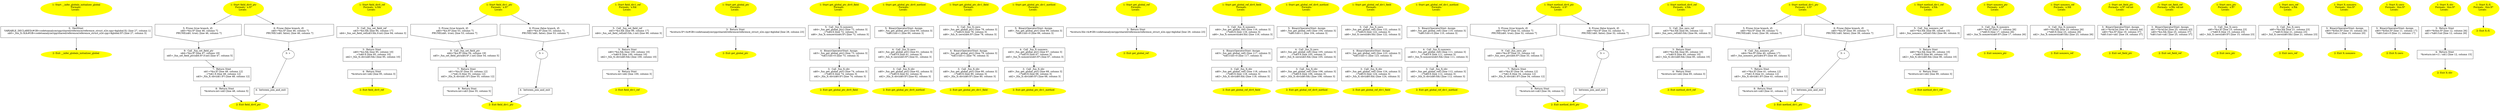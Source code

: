 /* @generated */
digraph cfg {
"__infer_globals_initializer_globa.bdc08c089842ce08_1" [label="1: Start __infer_globals_initializer_global\nFormals: \nLocals:  \n  " color=yellow style=filled]
	

	 "__infer_globals_initializer_globa.bdc08c089842ce08_1" -> "__infer_globals_initializer_globa.bdc08c089842ce08_3" ;
"__infer_globals_initializer_globa.bdc08c089842ce08_2" [label="2: Exit __infer_globals_initializer_global \n  " color=yellow style=filled]
	

"__infer_globals_initializer_globa.bdc08c089842ce08_3" [label="3:  DeclStmt \n   VARIABLE_DECLARED(#GB<codetoanalyze/cpp/shared/reference/reference_struct_e2e.cpp>$global:X); [line 27, column 1]\n  n$0=_fun_X::X(&#GB<codetoanalyze/cpp/shared/reference/reference_struct_e2e.cpp>$global:X*) [line 27, column 3]\n " shape="box"]
	

	 "__infer_globals_initializer_globa.bdc08c089842ce08_3" -> "__infer_globals_initializer_globa.bdc08c089842ce08_2" ;
"field_div0_ptr#255578158174435732.4ee118b9c5178d1d_1" [label="1: Start field_div0_ptr\nFormals:  x:X*\nLocals:  \n  " color=yellow style=filled]
	

	 "field_div0_ptr#255578158174435732.4ee118b9c5178d1d_1" -> "field_div0_ptr#255578158174435732.4ee118b9c5178d1d_5" ;
	 "field_div0_ptr#255578158174435732.4ee118b9c5178d1d_1" -> "field_div0_ptr#255578158174435732.4ee118b9c5178d1d_6" ;
"field_div0_ptr#255578158174435732.4ee118b9c5178d1d_2" [label="2: Exit field_div0_ptr \n  " color=yellow style=filled]
	

"field_div0_ptr#255578158174435732.4ee118b9c5178d1d_3" [label="3: + \n  " ]
	

	 "field_div0_ptr#255578158174435732.4ee118b9c5178d1d_3" -> "field_div0_ptr#255578158174435732.4ee118b9c5178d1d_4" ;
"field_div0_ptr#255578158174435732.4ee118b9c5178d1d_4" [label="4:  between_join_and_exit \n  " shape="box"]
	

	 "field_div0_ptr#255578158174435732.4ee118b9c5178d1d_4" -> "field_div0_ptr#255578158174435732.4ee118b9c5178d1d_2" ;
"field_div0_ptr#255578158174435732.4ee118b9c5178d1d_5" [label="5: Prune (true branch, if) \n   n$0=*&x:X* [line 46, column 7]\n  PRUNE(n$0, true); [line 46, column 7]\n " shape="invhouse"]
	

	 "field_div0_ptr#255578158174435732.4ee118b9c5178d1d_5" -> "field_div0_ptr#255578158174435732.4ee118b9c5178d1d_9" ;
"field_div0_ptr#255578158174435732.4ee118b9c5178d1d_6" [label="6: Prune (false branch, if) \n   n$0=*&x:X* [line 46, column 7]\n  PRUNE(!n$0, false); [line 46, column 7]\n " shape="invhouse"]
	

	 "field_div0_ptr#255578158174435732.4ee118b9c5178d1d_6" -> "field_div0_ptr#255578158174435732.4ee118b9c5178d1d_3" ;
"field_div0_ptr#255578158174435732.4ee118b9c5178d1d_7" [label="7:  Return Stmt \n   n$1=*&x:X* [line 48, column 12]\n  _=*n$1:X [line 48, column 12]\n  n$3=_fun_X::div(n$1:X*) [line 48, column 12]\n " shape="box"]
	

	 "field_div0_ptr#255578158174435732.4ee118b9c5178d1d_7" -> "field_div0_ptr#255578158174435732.4ee118b9c5178d1d_8" ;
"field_div0_ptr#255578158174435732.4ee118b9c5178d1d_8" [label="8:  Return Stmt \n   *&return:int=n$3 [line 48, column 5]\n " shape="box"]
	

	 "field_div0_ptr#255578158174435732.4ee118b9c5178d1d_8" -> "field_div0_ptr#255578158174435732.4ee118b9c5178d1d_2" ;
"field_div0_ptr#255578158174435732.4ee118b9c5178d1d_9" [label="9:  Call _fun_set_field_ptr \n   n$4=*&x:X* [line 47, column 19]\n  n$5=_fun_set_field_ptr(n$4:X*,0:int) [line 47, column 5]\n " shape="box"]
	

	 "field_div0_ptr#255578158174435732.4ee118b9c5178d1d_9" -> "field_div0_ptr#255578158174435732.4ee118b9c5178d1d_7" ;
"field_div0_ref#117238048226305489.b7eb5245bed0a75c_1" [label="1: Start field_div0_ref\nFormals:  x:X&\nLocals:  \n  " color=yellow style=filled]
	

	 "field_div0_ref#117238048226305489.b7eb5245bed0a75c_1" -> "field_div0_ref#117238048226305489.b7eb5245bed0a75c_5" ;
"field_div0_ref#117238048226305489.b7eb5245bed0a75c_2" [label="2: Exit field_div0_ref \n  " color=yellow style=filled]
	

"field_div0_ref#117238048226305489.b7eb5245bed0a75c_3" [label="3:  Return Stmt \n   n$0=*&x:X& [line 95, column 10]\n  _=*n$0:X [line 95, column 10]\n  n$2=_fun_X::div(n$0:X&) [line 95, column 10]\n " shape="box"]
	

	 "field_div0_ref#117238048226305489.b7eb5245bed0a75c_3" -> "field_div0_ref#117238048226305489.b7eb5245bed0a75c_4" ;
"field_div0_ref#117238048226305489.b7eb5245bed0a75c_4" [label="4:  Return Stmt \n   *&return:int=n$2 [line 95, column 3]\n " shape="box"]
	

	 "field_div0_ref#117238048226305489.b7eb5245bed0a75c_4" -> "field_div0_ref#117238048226305489.b7eb5245bed0a75c_2" ;
"field_div0_ref#117238048226305489.b7eb5245bed0a75c_5" [label="5:  Call _fun_set_field_ref \n   n$3=*&x:X& [line 94, column 17]\n  n$4=_fun_set_field_ref(n$3:X&,0:int) [line 94, column 3]\n " shape="box"]
	

	 "field_div0_ref#117238048226305489.b7eb5245bed0a75c_5" -> "field_div0_ref#117238048226305489.b7eb5245bed0a75c_3" ;
"field_div1_ptr#104917759261767605.af54450738e6dc82_1" [label="1: Start field_div1_ptr\nFormals:  x:X*\nLocals:  \n  " color=yellow style=filled]
	

	 "field_div1_ptr#104917759261767605.af54450738e6dc82_1" -> "field_div1_ptr#104917759261767605.af54450738e6dc82_5" ;
	 "field_div1_ptr#104917759261767605.af54450738e6dc82_1" -> "field_div1_ptr#104917759261767605.af54450738e6dc82_6" ;
"field_div1_ptr#104917759261767605.af54450738e6dc82_2" [label="2: Exit field_div1_ptr \n  " color=yellow style=filled]
	

"field_div1_ptr#104917759261767605.af54450738e6dc82_3" [label="3: + \n  " ]
	

	 "field_div1_ptr#104917759261767605.af54450738e6dc82_3" -> "field_div1_ptr#104917759261767605.af54450738e6dc82_4" ;
"field_div1_ptr#104917759261767605.af54450738e6dc82_4" [label="4:  between_join_and_exit \n  " shape="box"]
	

	 "field_div1_ptr#104917759261767605.af54450738e6dc82_4" -> "field_div1_ptr#104917759261767605.af54450738e6dc82_2" ;
"field_div1_ptr#104917759261767605.af54450738e6dc82_5" [label="5: Prune (true branch, if) \n   n$0=*&x:X* [line 53, column 7]\n  PRUNE(n$0, true); [line 53, column 7]\n " shape="invhouse"]
	

	 "field_div1_ptr#104917759261767605.af54450738e6dc82_5" -> "field_div1_ptr#104917759261767605.af54450738e6dc82_9" ;
"field_div1_ptr#104917759261767605.af54450738e6dc82_6" [label="6: Prune (false branch, if) \n   n$0=*&x:X* [line 53, column 7]\n  PRUNE(!n$0, false); [line 53, column 7]\n " shape="invhouse"]
	

	 "field_div1_ptr#104917759261767605.af54450738e6dc82_6" -> "field_div1_ptr#104917759261767605.af54450738e6dc82_3" ;
"field_div1_ptr#104917759261767605.af54450738e6dc82_7" [label="7:  Return Stmt \n   n$1=*&x:X* [line 55, column 12]\n  _=*n$1:X [line 55, column 12]\n  n$3=_fun_X::div(n$1:X*) [line 55, column 12]\n " shape="box"]
	

	 "field_div1_ptr#104917759261767605.af54450738e6dc82_7" -> "field_div1_ptr#104917759261767605.af54450738e6dc82_8" ;
"field_div1_ptr#104917759261767605.af54450738e6dc82_8" [label="8:  Return Stmt \n   *&return:int=n$3 [line 55, column 5]\n " shape="box"]
	

	 "field_div1_ptr#104917759261767605.af54450738e6dc82_8" -> "field_div1_ptr#104917759261767605.af54450738e6dc82_2" ;
"field_div1_ptr#104917759261767605.af54450738e6dc82_9" [label="9:  Call _fun_set_field_ptr \n   n$4=*&x:X* [line 54, column 19]\n  n$5=_fun_set_field_ptr(n$4:X*,1:int) [line 54, column 5]\n " shape="box"]
	

	 "field_div1_ptr#104917759261767605.af54450738e6dc82_9" -> "field_div1_ptr#104917759261767605.af54450738e6dc82_7" ;
"field_div1_ref#149971541835733588.5b6e5f87301df190_1" [label="1: Start field_div1_ref\nFormals:  x:X&\nLocals:  \n  " color=yellow style=filled]
	

	 "field_div1_ref#149971541835733588.5b6e5f87301df190_1" -> "field_div1_ref#149971541835733588.5b6e5f87301df190_5" ;
"field_div1_ref#149971541835733588.5b6e5f87301df190_2" [label="2: Exit field_div1_ref \n  " color=yellow style=filled]
	

"field_div1_ref#149971541835733588.5b6e5f87301df190_3" [label="3:  Return Stmt \n   n$0=*&x:X& [line 100, column 10]\n  _=*n$0:X [line 100, column 10]\n  n$2=_fun_X::div(n$0:X&) [line 100, column 10]\n " shape="box"]
	

	 "field_div1_ref#149971541835733588.5b6e5f87301df190_3" -> "field_div1_ref#149971541835733588.5b6e5f87301df190_4" ;
"field_div1_ref#149971541835733588.5b6e5f87301df190_4" [label="4:  Return Stmt \n   *&return:int=n$2 [line 100, column 3]\n " shape="box"]
	

	 "field_div1_ref#149971541835733588.5b6e5f87301df190_4" -> "field_div1_ref#149971541835733588.5b6e5f87301df190_2" ;
"field_div1_ref#149971541835733588.5b6e5f87301df190_5" [label="5:  Call _fun_set_field_ref \n   n$3=*&x:X& [line 99, column 17]\n  n$4=_fun_set_field_ref(n$3:X&,1:int) [line 99, column 3]\n " shape="box"]
	

	 "field_div1_ref#149971541835733588.5b6e5f87301df190_5" -> "field_div1_ref#149971541835733588.5b6e5f87301df190_3" ;
"get_global_ptr#694058346099223463.3d4bb50869af2005_1" [label="1: Start get_global_ptr\nFormals: \nLocals:  \n  " color=yellow style=filled]
	

	 "get_global_ptr#694058346099223463.3d4bb50869af2005_1" -> "get_global_ptr#694058346099223463.3d4bb50869af2005_3" ;
"get_global_ptr#694058346099223463.3d4bb50869af2005_2" [label="2: Exit get_global_ptr \n  " color=yellow style=filled]
	

"get_global_ptr#694058346099223463.3d4bb50869af2005_3" [label="3:  Return Stmt \n   *&return:X*=&#GB<codetoanalyze/cpp/shared/reference/reference_struct_e2e.cpp>$global [line 28, column 23]\n " shape="box"]
	

	 "get_global_ptr#694058346099223463.3d4bb50869af2005_3" -> "get_global_ptr#694058346099223463.3d4bb50869af2005_2" ;
"get_global_ptr_div0_field#8708891.85a5d13d32b9177a_1" [label="1: Start get_global_ptr_div0_field\nFormals: \nLocals:  \n  " color=yellow style=filled]
	

	 "get_global_ptr_div0_field#8708891.85a5d13d32b9177a_1" -> "get_global_ptr_div0_field#8708891.85a5d13d32b9177a_5" ;
"get_global_ptr_div0_field#8708891.85a5d13d32b9177a_2" [label="2: Exit get_global_ptr_div0_field \n  " color=yellow style=filled]
	

"get_global_ptr_div0_field#8708891.85a5d13d32b9177a_3" [label="3:  Call _fun_X::div \n   n$0=_fun_get_global_ptr() [line 74, column 3]\n  _=*n$0:X [line 74, column 3]\n  n$2=_fun_X::div(n$0:X*) [line 74, column 3]\n " shape="box"]
	

	 "get_global_ptr_div0_field#8708891.85a5d13d32b9177a_3" -> "get_global_ptr_div0_field#8708891.85a5d13d32b9177a_2" ;
"get_global_ptr_div0_field#8708891.85a5d13d32b9177a_4" [label="4:  BinaryOperatorStmt: Assign \n   n$3=_fun_get_global_ptr() [line 73, column 3]\n  *n$3.f:int=0 [line 73, column 3]\n " shape="box"]
	

	 "get_global_ptr_div0_field#8708891.85a5d13d32b9177a_4" -> "get_global_ptr_div0_field#8708891.85a5d13d32b9177a_3" ;
"get_global_ptr_div0_field#8708891.85a5d13d32b9177a_5" [label="5:  Call _fun_X::nonzero \n   n$4=_fun_get_global_ptr() [line 72, column 3]\n  _=*n$4:X [line 72, column 3]\n  n$6=_fun_X::nonzero(n$4:X*) [line 72, column 3]\n " shape="box"]
	

	 "get_global_ptr_div0_field#8708891.85a5d13d32b9177a_5" -> "get_global_ptr_div0_field#8708891.85a5d13d32b9177a_4" ;
"get_global_ptr_div0_method#686860.d796dd8227b55f7d_1" [label="1: Start get_global_ptr_div0_method\nFormals: \nLocals:  \n  " color=yellow style=filled]
	

	 "get_global_ptr_div0_method#686860.d796dd8227b55f7d_1" -> "get_global_ptr_div0_method#686860.d796dd8227b55f7d_5" ;
"get_global_ptr_div0_method#686860.d796dd8227b55f7d_2" [label="2: Exit get_global_ptr_div0_method \n  " color=yellow style=filled]
	

"get_global_ptr_div0_method#686860.d796dd8227b55f7d_3" [label="3:  Call _fun_X::div \n   n$0=_fun_get_global_ptr() [line 62, column 3]\n  _=*n$0:X [line 62, column 3]\n  n$2=_fun_X::div(n$0:X*) [line 62, column 3]\n " shape="box"]
	

	 "get_global_ptr_div0_method#686860.d796dd8227b55f7d_3" -> "get_global_ptr_div0_method#686860.d796dd8227b55f7d_2" ;
"get_global_ptr_div0_method#686860.d796dd8227b55f7d_4" [label="4:  Call _fun_X::zero \n   n$3=_fun_get_global_ptr() [line 61, column 3]\n  _=*n$3:X [line 61, column 3]\n  n$5=_fun_X::zero(n$3:X*) [line 61, column 3]\n " shape="box"]
	

	 "get_global_ptr_div0_method#686860.d796dd8227b55f7d_4" -> "get_global_ptr_div0_method#686860.d796dd8227b55f7d_3" ;
"get_global_ptr_div0_method#686860.d796dd8227b55f7d_5" [label="5:  BinaryOperatorStmt: Assign \n   n$6=_fun_get_global_ptr() [line 60, column 3]\n  *n$6.f:int=1 [line 60, column 3]\n " shape="box"]
	

	 "get_global_ptr_div0_method#686860.d796dd8227b55f7d_5" -> "get_global_ptr_div0_method#686860.d796dd8227b55f7d_4" ;
"get_global_ptr_div1_field#6744083.94ebaff789d09fec_1" [label="1: Start get_global_ptr_div1_field\nFormals: \nLocals:  \n  " color=yellow style=filled]
	

	 "get_global_ptr_div1_field#6744083.94ebaff789d09fec_1" -> "get_global_ptr_div1_field#6744083.94ebaff789d09fec_5" ;
"get_global_ptr_div1_field#6744083.94ebaff789d09fec_2" [label="2: Exit get_global_ptr_div1_field \n  " color=yellow style=filled]
	

"get_global_ptr_div1_field#6744083.94ebaff789d09fec_3" [label="3:  Call _fun_X::div \n   n$0=_fun_get_global_ptr() [line 80, column 3]\n  _=*n$0:X [line 80, column 3]\n  n$2=_fun_X::div(n$0:X*) [line 80, column 3]\n " shape="box"]
	

	 "get_global_ptr_div1_field#6744083.94ebaff789d09fec_3" -> "get_global_ptr_div1_field#6744083.94ebaff789d09fec_2" ;
"get_global_ptr_div1_field#6744083.94ebaff789d09fec_4" [label="4:  BinaryOperatorStmt: Assign \n   n$3=_fun_get_global_ptr() [line 79, column 3]\n  *n$3.f:int=1 [line 79, column 3]\n " shape="box"]
	

	 "get_global_ptr_div1_field#6744083.94ebaff789d09fec_4" -> "get_global_ptr_div1_field#6744083.94ebaff789d09fec_3" ;
"get_global_ptr_div1_field#6744083.94ebaff789d09fec_5" [label="5:  Call _fun_X::zero \n   n$4=_fun_get_global_ptr() [line 78, column 3]\n  _=*n$4:X [line 78, column 3]\n  n$6=_fun_X::zero(n$4:X*) [line 78, column 3]\n " shape="box"]
	

	 "get_global_ptr_div1_field#6744083.94ebaff789d09fec_5" -> "get_global_ptr_div1_field#6744083.94ebaff789d09fec_4" ;
"get_global_ptr_div1_method#133202.b7b17bcc9c036a75_1" [label="1: Start get_global_ptr_div1_method\nFormals: \nLocals:  \n  " color=yellow style=filled]
	

	 "get_global_ptr_div1_method#133202.b7b17bcc9c036a75_1" -> "get_global_ptr_div1_method#133202.b7b17bcc9c036a75_5" ;
"get_global_ptr_div1_method#133202.b7b17bcc9c036a75_2" [label="2: Exit get_global_ptr_div1_method \n  " color=yellow style=filled]
	

"get_global_ptr_div1_method#133202.b7b17bcc9c036a75_3" [label="3:  Call _fun_X::div \n   n$0=_fun_get_global_ptr() [line 68, column 3]\n  _=*n$0:X [line 68, column 3]\n  n$2=_fun_X::div(n$0:X*) [line 68, column 3]\n " shape="box"]
	

	 "get_global_ptr_div1_method#133202.b7b17bcc9c036a75_3" -> "get_global_ptr_div1_method#133202.b7b17bcc9c036a75_2" ;
"get_global_ptr_div1_method#133202.b7b17bcc9c036a75_4" [label="4:  Call _fun_X::nonzero \n   n$3=_fun_get_global_ptr() [line 67, column 3]\n  _=*n$3:X [line 67, column 3]\n  n$5=_fun_X::nonzero(n$3:X*) [line 67, column 3]\n " shape="box"]
	

	 "get_global_ptr_div1_method#133202.b7b17bcc9c036a75_4" -> "get_global_ptr_div1_method#133202.b7b17bcc9c036a75_3" ;
"get_global_ptr_div1_method#133202.b7b17bcc9c036a75_5" [label="5:  BinaryOperatorStmt: Assign \n   n$6=_fun_get_global_ptr() [line 66, column 3]\n  *n$6.f:int=0 [line 66, column 3]\n " shape="box"]
	

	 "get_global_ptr_div1_method#133202.b7b17bcc9c036a75_5" -> "get_global_ptr_div1_method#133202.b7b17bcc9c036a75_4" ;
"get_global_ref#166319945633115057.c5518847f25d69c0_1" [label="1: Start get_global_ref\nFormals: \nLocals:  \n  " color=yellow style=filled]
	

	 "get_global_ref#166319945633115057.c5518847f25d69c0_1" -> "get_global_ref#166319945633115057.c5518847f25d69c0_3" ;
"get_global_ref#166319945633115057.c5518847f25d69c0_2" [label="2: Exit get_global_ref \n  " color=yellow style=filled]
	

"get_global_ref#166319945633115057.c5518847f25d69c0_3" [label="3:  Return Stmt \n   *&return:X&=&#GB<codetoanalyze/cpp/shared/reference/reference_struct_e2e.cpp>$global [line 29, column 23]\n " shape="box"]
	

	 "get_global_ref#166319945633115057.c5518847f25d69c0_3" -> "get_global_ref#166319945633115057.c5518847f25d69c0_2" ;
"get_global_ref_div0_field#9894336.99dfafa929e6446e_1" [label="1: Start get_global_ref_div0_field\nFormals: \nLocals:  \n  " color=yellow style=filled]
	

	 "get_global_ref_div0_field#9894336.99dfafa929e6446e_1" -> "get_global_ref_div0_field#9894336.99dfafa929e6446e_5" ;
"get_global_ref_div0_field#9894336.99dfafa929e6446e_2" [label="2: Exit get_global_ref_div0_field \n  " color=yellow style=filled]
	

"get_global_ref_div0_field#9894336.99dfafa929e6446e_3" [label="3:  Call _fun_X::div \n   n$0=_fun_get_global_ref() [line 118, column 3]\n  _=*n$0:X [line 118, column 3]\n  n$2=_fun_X::div(n$0:X&) [line 118, column 3]\n " shape="box"]
	

	 "get_global_ref_div0_field#9894336.99dfafa929e6446e_3" -> "get_global_ref_div0_field#9894336.99dfafa929e6446e_2" ;
"get_global_ref_div0_field#9894336.99dfafa929e6446e_4" [label="4:  BinaryOperatorStmt: Assign \n   n$3=_fun_get_global_ref() [line 117, column 3]\n  *n$3.f:int=0 [line 117, column 3]\n " shape="box"]
	

	 "get_global_ref_div0_field#9894336.99dfafa929e6446e_4" -> "get_global_ref_div0_field#9894336.99dfafa929e6446e_3" ;
"get_global_ref_div0_field#9894336.99dfafa929e6446e_5" [label="5:  Call _fun_X::nonzero \n   n$4=_fun_get_global_ref() [line 116, column 3]\n  _=*n$4:X [line 116, column 3]\n  n$6=_fun_X::nonzero(n$4:X&) [line 116, column 3]\n " shape="box"]
	

	 "get_global_ref_div0_field#9894336.99dfafa929e6446e_5" -> "get_global_ref_div0_field#9894336.99dfafa929e6446e_4" ;
"get_global_ref_div0_method#450002.703eacc20d3ff2ec_1" [label="1: Start get_global_ref_div0_method\nFormals: \nLocals:  \n  " color=yellow style=filled]
	

	 "get_global_ref_div0_method#450002.703eacc20d3ff2ec_1" -> "get_global_ref_div0_method#450002.703eacc20d3ff2ec_5" ;
"get_global_ref_div0_method#450002.703eacc20d3ff2ec_2" [label="2: Exit get_global_ref_div0_method \n  " color=yellow style=filled]
	

"get_global_ref_div0_method#450002.703eacc20d3ff2ec_3" [label="3:  Call _fun_X::div \n   n$0=_fun_get_global_ref() [line 106, column 3]\n  _=*n$0:X [line 106, column 3]\n  n$2=_fun_X::div(n$0:X&) [line 106, column 3]\n " shape="box"]
	

	 "get_global_ref_div0_method#450002.703eacc20d3ff2ec_3" -> "get_global_ref_div0_method#450002.703eacc20d3ff2ec_2" ;
"get_global_ref_div0_method#450002.703eacc20d3ff2ec_4" [label="4:  Call _fun_X::zero \n   n$3=_fun_get_global_ref() [line 105, column 3]\n  _=*n$3:X [line 105, column 3]\n  n$5=_fun_X::zero(n$3:X&) [line 105, column 3]\n " shape="box"]
	

	 "get_global_ref_div0_method#450002.703eacc20d3ff2ec_4" -> "get_global_ref_div0_method#450002.703eacc20d3ff2ec_3" ;
"get_global_ref_div0_method#450002.703eacc20d3ff2ec_5" [label="5:  BinaryOperatorStmt: Assign \n   n$6=_fun_get_global_ref() [line 104, column 3]\n  *n$6.f:int=1 [line 104, column 3]\n " shape="box"]
	

	 "get_global_ref_div0_method#450002.703eacc20d3ff2ec_5" -> "get_global_ref_div0_method#450002.703eacc20d3ff2ec_4" ;
"get_global_ref_div1_field#9400638.f2be9db8a45f6acd_1" [label="1: Start get_global_ref_div1_field\nFormals: \nLocals:  \n  " color=yellow style=filled]
	

	 "get_global_ref_div1_field#9400638.f2be9db8a45f6acd_1" -> "get_global_ref_div1_field#9400638.f2be9db8a45f6acd_5" ;
"get_global_ref_div1_field#9400638.f2be9db8a45f6acd_2" [label="2: Exit get_global_ref_div1_field \n  " color=yellow style=filled]
	

"get_global_ref_div1_field#9400638.f2be9db8a45f6acd_3" [label="3:  Call _fun_X::div \n   n$0=_fun_get_global_ref() [line 124, column 3]\n  _=*n$0:X [line 124, column 3]\n  n$2=_fun_X::div(n$0:X&) [line 124, column 3]\n " shape="box"]
	

	 "get_global_ref_div1_field#9400638.f2be9db8a45f6acd_3" -> "get_global_ref_div1_field#9400638.f2be9db8a45f6acd_2" ;
"get_global_ref_div1_field#9400638.f2be9db8a45f6acd_4" [label="4:  BinaryOperatorStmt: Assign \n   n$3=_fun_get_global_ref() [line 123, column 3]\n  *n$3.f:int=1 [line 123, column 3]\n " shape="box"]
	

	 "get_global_ref_div1_field#9400638.f2be9db8a45f6acd_4" -> "get_global_ref_div1_field#9400638.f2be9db8a45f6acd_3" ;
"get_global_ref_div1_field#9400638.f2be9db8a45f6acd_5" [label="5:  Call _fun_X::zero \n   n$4=_fun_get_global_ref() [line 122, column 3]\n  _=*n$4:X [line 122, column 3]\n  n$6=_fun_X::zero(n$4:X&) [line 122, column 3]\n " shape="box"]
	

	 "get_global_ref_div1_field#9400638.f2be9db8a45f6acd_5" -> "get_global_ref_div1_field#9400638.f2be9db8a45f6acd_4" ;
"get_global_ref_div1_method#921890.1d66d8c44e8582bb_1" [label="1: Start get_global_ref_div1_method\nFormals: \nLocals:  \n  " color=yellow style=filled]
	

	 "get_global_ref_div1_method#921890.1d66d8c44e8582bb_1" -> "get_global_ref_div1_method#921890.1d66d8c44e8582bb_5" ;
"get_global_ref_div1_method#921890.1d66d8c44e8582bb_2" [label="2: Exit get_global_ref_div1_method \n  " color=yellow style=filled]
	

"get_global_ref_div1_method#921890.1d66d8c44e8582bb_3" [label="3:  Call _fun_X::div \n   n$0=_fun_get_global_ref() [line 112, column 3]\n  _=*n$0:X [line 112, column 3]\n  n$2=_fun_X::div(n$0:X&) [line 112, column 3]\n " shape="box"]
	

	 "get_global_ref_div1_method#921890.1d66d8c44e8582bb_3" -> "get_global_ref_div1_method#921890.1d66d8c44e8582bb_2" ;
"get_global_ref_div1_method#921890.1d66d8c44e8582bb_4" [label="4:  Call _fun_X::nonzero \n   n$3=_fun_get_global_ref() [line 111, column 3]\n  _=*n$3:X [line 111, column 3]\n  n$5=_fun_X::nonzero(n$3:X&) [line 111, column 3]\n " shape="box"]
	

	 "get_global_ref_div1_method#921890.1d66d8c44e8582bb_4" -> "get_global_ref_div1_method#921890.1d66d8c44e8582bb_3" ;
"get_global_ref_div1_method#921890.1d66d8c44e8582bb_5" [label="5:  BinaryOperatorStmt: Assign \n   n$6=_fun_get_global_ref() [line 110, column 3]\n  *n$6.f:int=0 [line 110, column 3]\n " shape="box"]
	

	 "get_global_ref_div1_method#921890.1d66d8c44e8582bb_5" -> "get_global_ref_div1_method#921890.1d66d8c44e8582bb_4" ;
"method_div0_ptr#61067856480874012.a4bd2a817d503af4_1" [label="1: Start method_div0_ptr\nFormals:  x:X*\nLocals:  \n  " color=yellow style=filled]
	

	 "method_div0_ptr#61067856480874012.a4bd2a817d503af4_1" -> "method_div0_ptr#61067856480874012.a4bd2a817d503af4_5" ;
	 "method_div0_ptr#61067856480874012.a4bd2a817d503af4_1" -> "method_div0_ptr#61067856480874012.a4bd2a817d503af4_6" ;
"method_div0_ptr#61067856480874012.a4bd2a817d503af4_2" [label="2: Exit method_div0_ptr \n  " color=yellow style=filled]
	

"method_div0_ptr#61067856480874012.a4bd2a817d503af4_3" [label="3: + \n  " ]
	

	 "method_div0_ptr#61067856480874012.a4bd2a817d503af4_3" -> "method_div0_ptr#61067856480874012.a4bd2a817d503af4_4" ;
"method_div0_ptr#61067856480874012.a4bd2a817d503af4_4" [label="4:  between_join_and_exit \n  " shape="box"]
	

	 "method_div0_ptr#61067856480874012.a4bd2a817d503af4_4" -> "method_div0_ptr#61067856480874012.a4bd2a817d503af4_2" ;
"method_div0_ptr#61067856480874012.a4bd2a817d503af4_5" [label="5: Prune (true branch, if) \n   n$0=*&x:X* [line 32, column 7]\n  PRUNE(n$0, true); [line 32, column 7]\n " shape="invhouse"]
	

	 "method_div0_ptr#61067856480874012.a4bd2a817d503af4_5" -> "method_div0_ptr#61067856480874012.a4bd2a817d503af4_9" ;
"method_div0_ptr#61067856480874012.a4bd2a817d503af4_6" [label="6: Prune (false branch, if) \n   n$0=*&x:X* [line 32, column 7]\n  PRUNE(!n$0, false); [line 32, column 7]\n " shape="invhouse"]
	

	 "method_div0_ptr#61067856480874012.a4bd2a817d503af4_6" -> "method_div0_ptr#61067856480874012.a4bd2a817d503af4_3" ;
"method_div0_ptr#61067856480874012.a4bd2a817d503af4_7" [label="7:  Return Stmt \n   n$1=*&x:X* [line 34, column 12]\n  _=*n$1:X [line 34, column 12]\n  n$3=_fun_X::div(n$1:X*) [line 34, column 12]\n " shape="box"]
	

	 "method_div0_ptr#61067856480874012.a4bd2a817d503af4_7" -> "method_div0_ptr#61067856480874012.a4bd2a817d503af4_8" ;
"method_div0_ptr#61067856480874012.a4bd2a817d503af4_8" [label="8:  Return Stmt \n   *&return:int=n$3 [line 34, column 5]\n " shape="box"]
	

	 "method_div0_ptr#61067856480874012.a4bd2a817d503af4_8" -> "method_div0_ptr#61067856480874012.a4bd2a817d503af4_2" ;
"method_div0_ptr#61067856480874012.a4bd2a817d503af4_9" [label="9:  Call _fun_zero_ptr \n   n$4=*&x:X* [line 33, column 14]\n  n$5=_fun_zero_ptr(n$4:X*) [line 33, column 5]\n " shape="box"]
	

	 "method_div0_ptr#61067856480874012.a4bd2a817d503af4_9" -> "method_div0_ptr#61067856480874012.a4bd2a817d503af4_7" ;
"method_div0_ref#12048348997540346.5280d482da62ad0e_1" [label="1: Start method_div0_ref\nFormals:  x:X&\nLocals:  \n  " color=yellow style=filled]
	

	 "method_div0_ref#12048348997540346.5280d482da62ad0e_1" -> "method_div0_ref#12048348997540346.5280d482da62ad0e_5" ;
"method_div0_ref#12048348997540346.5280d482da62ad0e_2" [label="2: Exit method_div0_ref \n  " color=yellow style=filled]
	

"method_div0_ref#12048348997540346.5280d482da62ad0e_3" [label="3:  Return Stmt \n   n$0=*&x:X& [line 85, column 10]\n  _=*n$0:X [line 85, column 10]\n  n$2=_fun_X::div(n$0:X&) [line 85, column 10]\n " shape="box"]
	

	 "method_div0_ref#12048348997540346.5280d482da62ad0e_3" -> "method_div0_ref#12048348997540346.5280d482da62ad0e_4" ;
"method_div0_ref#12048348997540346.5280d482da62ad0e_4" [label="4:  Return Stmt \n   *&return:int=n$2 [line 85, column 3]\n " shape="box"]
	

	 "method_div0_ref#12048348997540346.5280d482da62ad0e_4" -> "method_div0_ref#12048348997540346.5280d482da62ad0e_2" ;
"method_div0_ref#12048348997540346.5280d482da62ad0e_5" [label="5:  Call _fun_zero_ref \n   n$3=*&x:X& [line 84, column 12]\n  n$4=_fun_zero_ref(n$3:X&) [line 84, column 3]\n " shape="box"]
	

	 "method_div0_ref#12048348997540346.5280d482da62ad0e_5" -> "method_div0_ref#12048348997540346.5280d482da62ad0e_3" ;
"method_div1_ptr#30616850407986710.94d1209c17222ffe_1" [label="1: Start method_div1_ptr\nFormals:  x:X*\nLocals:  \n  " color=yellow style=filled]
	

	 "method_div1_ptr#30616850407986710.94d1209c17222ffe_1" -> "method_div1_ptr#30616850407986710.94d1209c17222ffe_5" ;
	 "method_div1_ptr#30616850407986710.94d1209c17222ffe_1" -> "method_div1_ptr#30616850407986710.94d1209c17222ffe_6" ;
"method_div1_ptr#30616850407986710.94d1209c17222ffe_2" [label="2: Exit method_div1_ptr \n  " color=yellow style=filled]
	

"method_div1_ptr#30616850407986710.94d1209c17222ffe_3" [label="3: + \n  " ]
	

	 "method_div1_ptr#30616850407986710.94d1209c17222ffe_3" -> "method_div1_ptr#30616850407986710.94d1209c17222ffe_4" ;
"method_div1_ptr#30616850407986710.94d1209c17222ffe_4" [label="4:  between_join_and_exit \n  " shape="box"]
	

	 "method_div1_ptr#30616850407986710.94d1209c17222ffe_4" -> "method_div1_ptr#30616850407986710.94d1209c17222ffe_2" ;
"method_div1_ptr#30616850407986710.94d1209c17222ffe_5" [label="5: Prune (true branch, if) \n   n$0=*&x:X* [line 39, column 7]\n  PRUNE(n$0, true); [line 39, column 7]\n " shape="invhouse"]
	

	 "method_div1_ptr#30616850407986710.94d1209c17222ffe_5" -> "method_div1_ptr#30616850407986710.94d1209c17222ffe_9" ;
"method_div1_ptr#30616850407986710.94d1209c17222ffe_6" [label="6: Prune (false branch, if) \n   n$0=*&x:X* [line 39, column 7]\n  PRUNE(!n$0, false); [line 39, column 7]\n " shape="invhouse"]
	

	 "method_div1_ptr#30616850407986710.94d1209c17222ffe_6" -> "method_div1_ptr#30616850407986710.94d1209c17222ffe_3" ;
"method_div1_ptr#30616850407986710.94d1209c17222ffe_7" [label="7:  Return Stmt \n   n$1=*&x:X* [line 41, column 12]\n  _=*n$1:X [line 41, column 12]\n  n$3=_fun_X::div(n$1:X*) [line 41, column 12]\n " shape="box"]
	

	 "method_div1_ptr#30616850407986710.94d1209c17222ffe_7" -> "method_div1_ptr#30616850407986710.94d1209c17222ffe_8" ;
"method_div1_ptr#30616850407986710.94d1209c17222ffe_8" [label="8:  Return Stmt \n   *&return:int=n$3 [line 41, column 5]\n " shape="box"]
	

	 "method_div1_ptr#30616850407986710.94d1209c17222ffe_8" -> "method_div1_ptr#30616850407986710.94d1209c17222ffe_2" ;
"method_div1_ptr#30616850407986710.94d1209c17222ffe_9" [label="9:  Call _fun_nonzero_ptr \n   n$4=*&x:X* [line 40, column 17]\n  n$5=_fun_nonzero_ptr(n$4:X*) [line 40, column 5]\n " shape="box"]
	

	 "method_div1_ptr#30616850407986710.94d1209c17222ffe_9" -> "method_div1_ptr#30616850407986710.94d1209c17222ffe_7" ;
"method_div1_ref#18445848838166655.1ecfa9c02aff37ba_1" [label="1: Start method_div1_ref\nFormals:  x:X&\nLocals:  \n  " color=yellow style=filled]
	

	 "method_div1_ref#18445848838166655.1ecfa9c02aff37ba_1" -> "method_div1_ref#18445848838166655.1ecfa9c02aff37ba_5" ;
"method_div1_ref#18445848838166655.1ecfa9c02aff37ba_2" [label="2: Exit method_div1_ref \n  " color=yellow style=filled]
	

"method_div1_ref#18445848838166655.1ecfa9c02aff37ba_3" [label="3:  Return Stmt \n   n$0=*&x:X& [line 90, column 10]\n  _=*n$0:X [line 90, column 10]\n  n$2=_fun_X::div(n$0:X&) [line 90, column 10]\n " shape="box"]
	

	 "method_div1_ref#18445848838166655.1ecfa9c02aff37ba_3" -> "method_div1_ref#18445848838166655.1ecfa9c02aff37ba_4" ;
"method_div1_ref#18445848838166655.1ecfa9c02aff37ba_4" [label="4:  Return Stmt \n   *&return:int=n$2 [line 90, column 3]\n " shape="box"]
	

	 "method_div1_ref#18445848838166655.1ecfa9c02aff37ba_4" -> "method_div1_ref#18445848838166655.1ecfa9c02aff37ba_2" ;
"method_div1_ref#18445848838166655.1ecfa9c02aff37ba_5" [label="5:  Call _fun_nonzero_ref \n   n$3=*&x:X& [line 89, column 15]\n  n$4=_fun_nonzero_ref(n$3:X&) [line 89, column 3]\n " shape="box"]
	

	 "method_div1_ref#18445848838166655.1ecfa9c02aff37ba_5" -> "method_div1_ref#18445848838166655.1ecfa9c02aff37ba_3" ;
"nonzero_ptr#1716920554390102131.73cd383c8a42e9a8_1" [label="1: Start nonzero_ptr\nFormals:  x:X*\nLocals:  \n  " color=yellow style=filled]
	

	 "nonzero_ptr#1716920554390102131.73cd383c8a42e9a8_1" -> "nonzero_ptr#1716920554390102131.73cd383c8a42e9a8_3" ;
"nonzero_ptr#1716920554390102131.73cd383c8a42e9a8_2" [label="2: Exit nonzero_ptr \n  " color=yellow style=filled]
	

"nonzero_ptr#1716920554390102131.73cd383c8a42e9a8_3" [label="3:  Call _fun_X::nonzero \n   n$0=*&x:X* [line 17, column 26]\n  _=*n$0:X [line 17, column 26]\n  n$2=_fun_X::nonzero(n$0:X*) [line 17, column 26]\n " shape="box"]
	

	 "nonzero_ptr#1716920554390102131.73cd383c8a42e9a8_3" -> "nonzero_ptr#1716920554390102131.73cd383c8a42e9a8_2" ;
"nonzero_ref#2062801655575406720.e5794366c34a5ecd_1" [label="1: Start nonzero_ref\nFormals:  x:X&\nLocals:  \n  " color=yellow style=filled]
	

	 "nonzero_ref#2062801655575406720.e5794366c34a5ecd_1" -> "nonzero_ref#2062801655575406720.e5794366c34a5ecd_3" ;
"nonzero_ref#2062801655575406720.e5794366c34a5ecd_2" [label="2: Exit nonzero_ref \n  " color=yellow style=filled]
	

"nonzero_ref#2062801655575406720.e5794366c34a5ecd_3" [label="3:  Call _fun_X::nonzero \n   n$0=*&x:X& [line 23, column 26]\n  _=*n$0:X [line 23, column 26]\n  n$2=_fun_X::nonzero(n$0:X&) [line 23, column 26]\n " shape="box"]
	

	 "nonzero_ref#2062801655575406720.e5794366c34a5ecd_3" -> "nonzero_ref#2062801655575406720.e5794366c34a5ecd_2" ;
"set_field_ptr#1026280186281094697.0df004d43278f4c6_1" [label="1: Start set_field_ptr\nFormals:  x:X* val:int\nLocals:  \n  " color=yellow style=filled]
	

	 "set_field_ptr#1026280186281094697.0df004d43278f4c6_1" -> "set_field_ptr#1026280186281094697.0df004d43278f4c6_3" ;
"set_field_ptr#1026280186281094697.0df004d43278f4c6_2" [label="2: Exit set_field_ptr \n  " color=yellow style=filled]
	

"set_field_ptr#1026280186281094697.0df004d43278f4c6_3" [label="3:  BinaryOperatorStmt: Assign \n   n$1=*&val:int [line 19, column 44]\n  n$0=*&x:X* [line 19, column 37]\n  *n$0.f:int=n$1 [line 19, column 37]\n " shape="box"]
	

	 "set_field_ptr#1026280186281094697.0df004d43278f4c6_3" -> "set_field_ptr#1026280186281094697.0df004d43278f4c6_2" ;
"set_field_ref#1517749754776198249.aa4620ee8933c900_1" [label="1: Start set_field_ref\nFormals:  x:X& val:int\nLocals:  \n  " color=yellow style=filled]
	

	 "set_field_ref#1517749754776198249.aa4620ee8933c900_1" -> "set_field_ref#1517749754776198249.aa4620ee8933c900_3" ;
"set_field_ref#1517749754776198249.aa4620ee8933c900_2" [label="2: Exit set_field_ref \n  " color=yellow style=filled]
	

"set_field_ref#1517749754776198249.aa4620ee8933c900_3" [label="3:  BinaryOperatorStmt: Assign \n   n$1=*&val:int [line 25, column 43]\n  n$0=*&x:X& [line 25, column 37]\n  *n$0.f:int=n$1 [line 25, column 37]\n " shape="box"]
	

	 "set_field_ref#1517749754776198249.aa4620ee8933c900_3" -> "set_field_ref#1517749754776198249.aa4620ee8933c900_2" ;
"zero_ptr#12528709853087384868.d5a909d971ab4393_1" [label="1: Start zero_ptr\nFormals:  x:X*\nLocals:  \n  " color=yellow style=filled]
	

	 "zero_ptr#12528709853087384868.d5a909d971ab4393_1" -> "zero_ptr#12528709853087384868.d5a909d971ab4393_3" ;
"zero_ptr#12528709853087384868.d5a909d971ab4393_2" [label="2: Exit zero_ptr \n  " color=yellow style=filled]
	

"zero_ptr#12528709853087384868.d5a909d971ab4393_3" [label="3:  Call _fun_X::zero \n   n$0=*&x:X* [line 15, column 23]\n  _=*n$0:X [line 15, column 23]\n  n$2=_fun_X::zero(n$0:X*) [line 15, column 23]\n " shape="box"]
	

	 "zero_ptr#12528709853087384868.d5a909d971ab4393_3" -> "zero_ptr#12528709853087384868.d5a909d971ab4393_2" ;
"zero_ref#14077465191616488315.9f868765c7667236_1" [label="1: Start zero_ref\nFormals:  x:X&\nLocals:  \n  " color=yellow style=filled]
	

	 "zero_ref#14077465191616488315.9f868765c7667236_1" -> "zero_ref#14077465191616488315.9f868765c7667236_3" ;
"zero_ref#14077465191616488315.9f868765c7667236_2" [label="2: Exit zero_ref \n  " color=yellow style=filled]
	

"zero_ref#14077465191616488315.9f868765c7667236_3" [label="3:  Call _fun_X::zero \n   n$0=*&x:X& [line 21, column 23]\n  _=*n$0:X [line 21, column 23]\n  n$2=_fun_X::zero(n$0:X&) [line 21, column 23]\n " shape="box"]
	

	 "zero_ref#14077465191616488315.9f868765c7667236_3" -> "zero_ref#14077465191616488315.9f868765c7667236_2" ;
"nonzero#X#(11619218627491700674).1d7c44c6589f4c81_1" [label="1: Start X::nonzero\nFormals:  this:X*\nLocals:  \n  " color=yellow style=filled]
	

	 "nonzero#X#(11619218627491700674).1d7c44c6589f4c81_1" -> "nonzero#X#(11619218627491700674).1d7c44c6589f4c81_3" ;
"nonzero#X#(11619218627491700674).1d7c44c6589f4c81_2" [label="2: Exit X::nonzero \n  " color=yellow style=filled]
	

"nonzero#X#(11619218627491700674).1d7c44c6589f4c81_3" [label="3:  BinaryOperatorStmt: Assign \n   n$0=*&this:X* [line 10, column 20]\n  *n$0.f:int=1 [line 10, column 20]\n " shape="box"]
	

	 "nonzero#X#(11619218627491700674).1d7c44c6589f4c81_3" -> "nonzero#X#(11619218627491700674).1d7c44c6589f4c81_2" ;
"zero#X#(16299302305861440992).e13842f7b98f126e_1" [label="1: Start X::zero\nFormals:  this:X*\nLocals:  \n  " color=yellow style=filled]
	

	 "zero#X#(16299302305861440992).e13842f7b98f126e_1" -> "zero#X#(16299302305861440992).e13842f7b98f126e_3" ;
"zero#X#(16299302305861440992).e13842f7b98f126e_2" [label="2: Exit X::zero \n  " color=yellow style=filled]
	

"zero#X#(16299302305861440992).e13842f7b98f126e_3" [label="3:  BinaryOperatorStmt: Assign \n   n$0=*&this:X* [line 11, column 17]\n  *n$0.f:int=0 [line 11, column 17]\n " shape="box"]
	

	 "zero#X#(16299302305861440992).e13842f7b98f126e_3" -> "zero#X#(16299302305861440992).e13842f7b98f126e_2" ;
"div#X#(18085298371773708552).78228fdd912ebeeb_1" [label="1: Start X::div\nFormals:  this:X*\nLocals:  \n  " color=yellow style=filled]
	

	 "div#X#(18085298371773708552).78228fdd912ebeeb_1" -> "div#X#(18085298371773708552).78228fdd912ebeeb_3" ;
"div#X#(18085298371773708552).78228fdd912ebeeb_2" [label="2: Exit X::div \n  " color=yellow style=filled]
	

"div#X#(18085298371773708552).78228fdd912ebeeb_3" [label="3:  Return Stmt \n   n$0=*&this:X* [line 12, column 26]\n  n$1=*n$0.f:int [line 12, column 26]\n " shape="box"]
	

	 "div#X#(18085298371773708552).78228fdd912ebeeb_3" -> "div#X#(18085298371773708552).78228fdd912ebeeb_4" ;
"div#X#(18085298371773708552).78228fdd912ebeeb_4" [label="4:  Return Stmt \n   *&return:int=(1 / n$1) [line 12, column 15]\n " shape="box"]
	

	 "div#X#(18085298371773708552).78228fdd912ebeeb_4" -> "div#X#(18085298371773708552).78228fdd912ebeeb_2" ;
"X#X#{5585564522356237825}.f0691bf51109589e_1" [label="1: Start X::X\nFormals:  this:X*\nLocals:  \n  " color=yellow style=filled]
	

	 "X#X#{5585564522356237825}.f0691bf51109589e_1" -> "X#X#{5585564522356237825}.f0691bf51109589e_2" ;
"X#X#{5585564522356237825}.f0691bf51109589e_2" [label="2: Exit X::X \n  " color=yellow style=filled]
	

}
